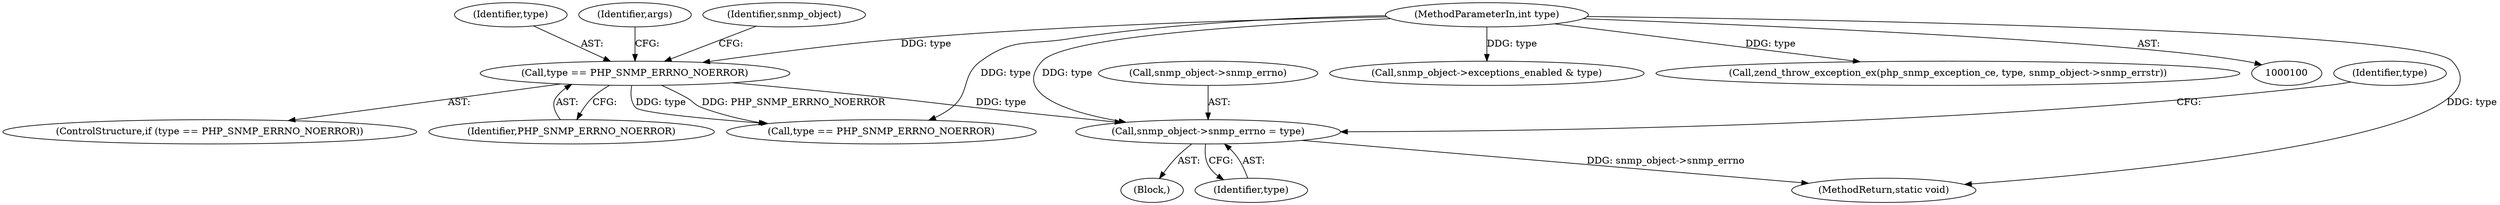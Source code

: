 digraph "0_php_6e25966544fb1d2f3d7596e060ce9c9269bbdcf8@pointer" {
"1000151" [label="(Call,snmp_object->snmp_errno = type)"];
"1000119" [label="(Call,type == PHP_SNMP_ERRNO_NOERROR)"];
"1000103" [label="(MethodParameterIn,int type)"];
"1000118" [label="(ControlStructure,if (type == PHP_SNMP_ERRNO_NOERROR))"];
"1000135" [label="(Identifier,args)"];
"1000155" [label="(Identifier,type)"];
"1000121" [label="(Identifier,PHP_SNMP_ERRNO_NOERROR)"];
"1000152" [label="(Call,snmp_object->snmp_errno)"];
"1000113" [label="(Block,)"];
"1000103" [label="(MethodParameterIn,int type)"];
"1000165" [label="(Call,snmp_object->exceptions_enabled & type)"];
"1000157" [label="(Call,type == PHP_SNMP_ERRNO_NOERROR)"];
"1000151" [label="(Call,snmp_object->snmp_errno = type)"];
"1000125" [label="(Identifier,snmp_object)"];
"1000171" [label="(Call,zend_throw_exception_ex(php_snmp_exception_ce, type, snmp_object->snmp_errstr))"];
"1000119" [label="(Call,type == PHP_SNMP_ERRNO_NOERROR)"];
"1000190" [label="(MethodReturn,static void)"];
"1000120" [label="(Identifier,type)"];
"1000158" [label="(Identifier,type)"];
"1000151" -> "1000113"  [label="AST: "];
"1000151" -> "1000155"  [label="CFG: "];
"1000152" -> "1000151"  [label="AST: "];
"1000155" -> "1000151"  [label="AST: "];
"1000158" -> "1000151"  [label="CFG: "];
"1000151" -> "1000190"  [label="DDG: snmp_object->snmp_errno"];
"1000119" -> "1000151"  [label="DDG: type"];
"1000103" -> "1000151"  [label="DDG: type"];
"1000119" -> "1000118"  [label="AST: "];
"1000119" -> "1000121"  [label="CFG: "];
"1000120" -> "1000119"  [label="AST: "];
"1000121" -> "1000119"  [label="AST: "];
"1000125" -> "1000119"  [label="CFG: "];
"1000135" -> "1000119"  [label="CFG: "];
"1000103" -> "1000119"  [label="DDG: type"];
"1000119" -> "1000157"  [label="DDG: type"];
"1000119" -> "1000157"  [label="DDG: PHP_SNMP_ERRNO_NOERROR"];
"1000103" -> "1000100"  [label="AST: "];
"1000103" -> "1000190"  [label="DDG: type"];
"1000103" -> "1000157"  [label="DDG: type"];
"1000103" -> "1000165"  [label="DDG: type"];
"1000103" -> "1000171"  [label="DDG: type"];
}
